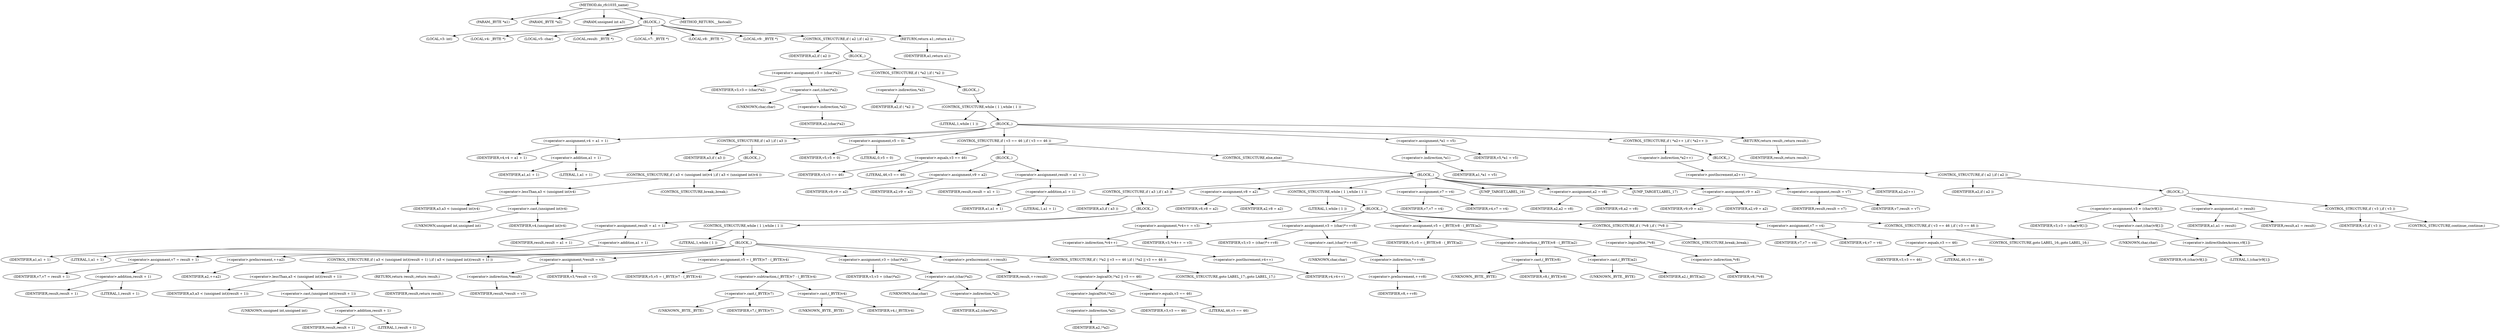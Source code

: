 digraph do_rfc1035_name {  
"1000108" [label = "(METHOD,do_rfc1035_name)" ]
"1000109" [label = "(PARAM,_BYTE *a1)" ]
"1000110" [label = "(PARAM,_BYTE *a2)" ]
"1000111" [label = "(PARAM,unsigned int a3)" ]
"1000112" [label = "(BLOCK,,)" ]
"1000113" [label = "(LOCAL,v3: int)" ]
"1000114" [label = "(LOCAL,v4: _BYTE *)" ]
"1000115" [label = "(LOCAL,v5: char)" ]
"1000116" [label = "(LOCAL,result: _BYTE *)" ]
"1000117" [label = "(LOCAL,v7: _BYTE *)" ]
"1000118" [label = "(LOCAL,v8: _BYTE *)" ]
"1000119" [label = "(LOCAL,v9: _BYTE *)" ]
"1000120" [label = "(CONTROL_STRUCTURE,if ( a2 ),if ( a2 ))" ]
"1000121" [label = "(IDENTIFIER,a2,if ( a2 ))" ]
"1000122" [label = "(BLOCK,,)" ]
"1000123" [label = "(<operator>.assignment,v3 = (char)*a2)" ]
"1000124" [label = "(IDENTIFIER,v3,v3 = (char)*a2)" ]
"1000125" [label = "(<operator>.cast,(char)*a2)" ]
"1000126" [label = "(UNKNOWN,char,char)" ]
"1000127" [label = "(<operator>.indirection,*a2)" ]
"1000128" [label = "(IDENTIFIER,a2,(char)*a2)" ]
"1000129" [label = "(CONTROL_STRUCTURE,if ( *a2 ),if ( *a2 ))" ]
"1000130" [label = "(<operator>.indirection,*a2)" ]
"1000131" [label = "(IDENTIFIER,a2,if ( *a2 ))" ]
"1000132" [label = "(BLOCK,,)" ]
"1000133" [label = "(CONTROL_STRUCTURE,while ( 1 ),while ( 1 ))" ]
"1000134" [label = "(LITERAL,1,while ( 1 ))" ]
"1000135" [label = "(BLOCK,,)" ]
"1000136" [label = "(<operator>.assignment,v4 = a1 + 1)" ]
"1000137" [label = "(IDENTIFIER,v4,v4 = a1 + 1)" ]
"1000138" [label = "(<operator>.addition,a1 + 1)" ]
"1000139" [label = "(IDENTIFIER,a1,a1 + 1)" ]
"1000140" [label = "(LITERAL,1,a1 + 1)" ]
"1000141" [label = "(CONTROL_STRUCTURE,if ( a3 ),if ( a3 ))" ]
"1000142" [label = "(IDENTIFIER,a3,if ( a3 ))" ]
"1000143" [label = "(BLOCK,,)" ]
"1000144" [label = "(CONTROL_STRUCTURE,if ( a3 < (unsigned int)v4 ),if ( a3 < (unsigned int)v4 ))" ]
"1000145" [label = "(<operator>.lessThan,a3 < (unsigned int)v4)" ]
"1000146" [label = "(IDENTIFIER,a3,a3 < (unsigned int)v4)" ]
"1000147" [label = "(<operator>.cast,(unsigned int)v4)" ]
"1000148" [label = "(UNKNOWN,unsigned int,unsigned int)" ]
"1000149" [label = "(IDENTIFIER,v4,(unsigned int)v4)" ]
"1000150" [label = "(CONTROL_STRUCTURE,break;,break;)" ]
"1000151" [label = "(<operator>.assignment,v5 = 0)" ]
"1000152" [label = "(IDENTIFIER,v5,v5 = 0)" ]
"1000153" [label = "(LITERAL,0,v5 = 0)" ]
"1000154" [label = "(CONTROL_STRUCTURE,if ( v3 == 46 ),if ( v3 == 46 ))" ]
"1000155" [label = "(<operator>.equals,v3 == 46)" ]
"1000156" [label = "(IDENTIFIER,v3,v3 == 46)" ]
"1000157" [label = "(LITERAL,46,v3 == 46)" ]
"1000158" [label = "(BLOCK,,)" ]
"1000159" [label = "(<operator>.assignment,v9 = a2)" ]
"1000160" [label = "(IDENTIFIER,v9,v9 = a2)" ]
"1000161" [label = "(IDENTIFIER,a2,v9 = a2)" ]
"1000162" [label = "(<operator>.assignment,result = a1 + 1)" ]
"1000163" [label = "(IDENTIFIER,result,result = a1 + 1)" ]
"1000164" [label = "(<operator>.addition,a1 + 1)" ]
"1000165" [label = "(IDENTIFIER,a1,a1 + 1)" ]
"1000166" [label = "(LITERAL,1,a1 + 1)" ]
"1000167" [label = "(CONTROL_STRUCTURE,else,else)" ]
"1000168" [label = "(BLOCK,,)" ]
"1000169" [label = "(CONTROL_STRUCTURE,if ( a3 ),if ( a3 ))" ]
"1000170" [label = "(IDENTIFIER,a3,if ( a3 ))" ]
"1000171" [label = "(BLOCK,,)" ]
"1000172" [label = "(<operator>.assignment,result = a1 + 1)" ]
"1000173" [label = "(IDENTIFIER,result,result = a1 + 1)" ]
"1000174" [label = "(<operator>.addition,a1 + 1)" ]
"1000175" [label = "(IDENTIFIER,a1,a1 + 1)" ]
"1000176" [label = "(LITERAL,1,a1 + 1)" ]
"1000177" [label = "(CONTROL_STRUCTURE,while ( 1 ),while ( 1 ))" ]
"1000178" [label = "(LITERAL,1,while ( 1 ))" ]
"1000179" [label = "(BLOCK,,)" ]
"1000180" [label = "(<operator>.assignment,v7 = result + 1)" ]
"1000181" [label = "(IDENTIFIER,v7,v7 = result + 1)" ]
"1000182" [label = "(<operator>.addition,result + 1)" ]
"1000183" [label = "(IDENTIFIER,result,result + 1)" ]
"1000184" [label = "(LITERAL,1,result + 1)" ]
"1000185" [label = "(<operator>.preIncrement,++a2)" ]
"1000186" [label = "(IDENTIFIER,a2,++a2)" ]
"1000187" [label = "(CONTROL_STRUCTURE,if ( a3 < (unsigned int)(result + 1) ),if ( a3 < (unsigned int)(result + 1) ))" ]
"1000188" [label = "(<operator>.lessThan,a3 < (unsigned int)(result + 1))" ]
"1000189" [label = "(IDENTIFIER,a3,a3 < (unsigned int)(result + 1))" ]
"1000190" [label = "(<operator>.cast,(unsigned int)(result + 1))" ]
"1000191" [label = "(UNKNOWN,unsigned int,unsigned int)" ]
"1000192" [label = "(<operator>.addition,result + 1)" ]
"1000193" [label = "(IDENTIFIER,result,result + 1)" ]
"1000194" [label = "(LITERAL,1,result + 1)" ]
"1000195" [label = "(RETURN,return result;,return result;)" ]
"1000196" [label = "(IDENTIFIER,result,return result;)" ]
"1000197" [label = "(<operator>.assignment,*result = v3)" ]
"1000198" [label = "(<operator>.indirection,*result)" ]
"1000199" [label = "(IDENTIFIER,result,*result = v3)" ]
"1000200" [label = "(IDENTIFIER,v3,*result = v3)" ]
"1000201" [label = "(<operator>.assignment,v5 = (_BYTE)v7 - (_BYTE)v4)" ]
"1000202" [label = "(IDENTIFIER,v5,v5 = (_BYTE)v7 - (_BYTE)v4)" ]
"1000203" [label = "(<operator>.subtraction,(_BYTE)v7 - (_BYTE)v4)" ]
"1000204" [label = "(<operator>.cast,(_BYTE)v7)" ]
"1000205" [label = "(UNKNOWN,_BYTE,_BYTE)" ]
"1000206" [label = "(IDENTIFIER,v7,(_BYTE)v7)" ]
"1000207" [label = "(<operator>.cast,(_BYTE)v4)" ]
"1000208" [label = "(UNKNOWN,_BYTE,_BYTE)" ]
"1000209" [label = "(IDENTIFIER,v4,(_BYTE)v4)" ]
"1000210" [label = "(<operator>.assignment,v3 = (char)*a2)" ]
"1000211" [label = "(IDENTIFIER,v3,v3 = (char)*a2)" ]
"1000212" [label = "(<operator>.cast,(char)*a2)" ]
"1000213" [label = "(UNKNOWN,char,char)" ]
"1000214" [label = "(<operator>.indirection,*a2)" ]
"1000215" [label = "(IDENTIFIER,a2,(char)*a2)" ]
"1000216" [label = "(<operator>.preIncrement,++result)" ]
"1000217" [label = "(IDENTIFIER,result,++result)" ]
"1000218" [label = "(CONTROL_STRUCTURE,if ( !*a2 || v3 == 46 ),if ( !*a2 || v3 == 46 ))" ]
"1000219" [label = "(<operator>.logicalOr,!*a2 || v3 == 46)" ]
"1000220" [label = "(<operator>.logicalNot,!*a2)" ]
"1000221" [label = "(<operator>.indirection,*a2)" ]
"1000222" [label = "(IDENTIFIER,a2,!*a2)" ]
"1000223" [label = "(<operator>.equals,v3 == 46)" ]
"1000224" [label = "(IDENTIFIER,v3,v3 == 46)" ]
"1000225" [label = "(LITERAL,46,v3 == 46)" ]
"1000226" [label = "(CONTROL_STRUCTURE,goto LABEL_17;,goto LABEL_17;)" ]
"1000227" [label = "(<operator>.assignment,v8 = a2)" ]
"1000228" [label = "(IDENTIFIER,v8,v8 = a2)" ]
"1000229" [label = "(IDENTIFIER,a2,v8 = a2)" ]
"1000230" [label = "(CONTROL_STRUCTURE,while ( 1 ),while ( 1 ))" ]
"1000231" [label = "(LITERAL,1,while ( 1 ))" ]
"1000232" [label = "(BLOCK,,)" ]
"1000233" [label = "(<operator>.assignment,*v4++ = v3)" ]
"1000234" [label = "(<operator>.indirection,*v4++)" ]
"1000235" [label = "(<operator>.postIncrement,v4++)" ]
"1000236" [label = "(IDENTIFIER,v4,v4++)" ]
"1000237" [label = "(IDENTIFIER,v3,*v4++ = v3)" ]
"1000238" [label = "(<operator>.assignment,v3 = (char)*++v8)" ]
"1000239" [label = "(IDENTIFIER,v3,v3 = (char)*++v8)" ]
"1000240" [label = "(<operator>.cast,(char)*++v8)" ]
"1000241" [label = "(UNKNOWN,char,char)" ]
"1000242" [label = "(<operator>.indirection,*++v8)" ]
"1000243" [label = "(<operator>.preIncrement,++v8)" ]
"1000244" [label = "(IDENTIFIER,v8,++v8)" ]
"1000245" [label = "(<operator>.assignment,v5 = (_BYTE)v8 - (_BYTE)a2)" ]
"1000246" [label = "(IDENTIFIER,v5,v5 = (_BYTE)v8 - (_BYTE)a2)" ]
"1000247" [label = "(<operator>.subtraction,(_BYTE)v8 - (_BYTE)a2)" ]
"1000248" [label = "(<operator>.cast,(_BYTE)v8)" ]
"1000249" [label = "(UNKNOWN,_BYTE,_BYTE)" ]
"1000250" [label = "(IDENTIFIER,v8,(_BYTE)v8)" ]
"1000251" [label = "(<operator>.cast,(_BYTE)a2)" ]
"1000252" [label = "(UNKNOWN,_BYTE,_BYTE)" ]
"1000253" [label = "(IDENTIFIER,a2,(_BYTE)a2)" ]
"1000254" [label = "(CONTROL_STRUCTURE,if ( !*v8 ),if ( !*v8 ))" ]
"1000255" [label = "(<operator>.logicalNot,!*v8)" ]
"1000256" [label = "(<operator>.indirection,*v8)" ]
"1000257" [label = "(IDENTIFIER,v8,!*v8)" ]
"1000258" [label = "(CONTROL_STRUCTURE,break;,break;)" ]
"1000259" [label = "(<operator>.assignment,v7 = v4)" ]
"1000260" [label = "(IDENTIFIER,v7,v7 = v4)" ]
"1000261" [label = "(IDENTIFIER,v4,v7 = v4)" ]
"1000262" [label = "(CONTROL_STRUCTURE,if ( v3 == 46 ),if ( v3 == 46 ))" ]
"1000263" [label = "(<operator>.equals,v3 == 46)" ]
"1000264" [label = "(IDENTIFIER,v3,v3 == 46)" ]
"1000265" [label = "(LITERAL,46,v3 == 46)" ]
"1000266" [label = "(CONTROL_STRUCTURE,goto LABEL_16;,goto LABEL_16;)" ]
"1000267" [label = "(<operator>.assignment,v7 = v4)" ]
"1000268" [label = "(IDENTIFIER,v7,v7 = v4)" ]
"1000269" [label = "(IDENTIFIER,v4,v7 = v4)" ]
"1000270" [label = "(JUMP_TARGET,LABEL_16)" ]
"1000271" [label = "(<operator>.assignment,a2 = v8)" ]
"1000272" [label = "(IDENTIFIER,a2,a2 = v8)" ]
"1000273" [label = "(IDENTIFIER,v8,a2 = v8)" ]
"1000274" [label = "(JUMP_TARGET,LABEL_17)" ]
"1000275" [label = "(<operator>.assignment,v9 = a2)" ]
"1000276" [label = "(IDENTIFIER,v9,v9 = a2)" ]
"1000277" [label = "(IDENTIFIER,a2,v9 = a2)" ]
"1000278" [label = "(<operator>.assignment,result = v7)" ]
"1000279" [label = "(IDENTIFIER,result,result = v7)" ]
"1000280" [label = "(IDENTIFIER,v7,result = v7)" ]
"1000281" [label = "(<operator>.assignment,*a1 = v5)" ]
"1000282" [label = "(<operator>.indirection,*a1)" ]
"1000283" [label = "(IDENTIFIER,a1,*a1 = v5)" ]
"1000284" [label = "(IDENTIFIER,v5,*a1 = v5)" ]
"1000285" [label = "(CONTROL_STRUCTURE,if ( *a2++ ),if ( *a2++ ))" ]
"1000286" [label = "(<operator>.indirection,*a2++)" ]
"1000287" [label = "(<operator>.postIncrement,a2++)" ]
"1000288" [label = "(IDENTIFIER,a2,a2++)" ]
"1000289" [label = "(BLOCK,,)" ]
"1000290" [label = "(CONTROL_STRUCTURE,if ( a2 ),if ( a2 ))" ]
"1000291" [label = "(IDENTIFIER,a2,if ( a2 ))" ]
"1000292" [label = "(BLOCK,,)" ]
"1000293" [label = "(<operator>.assignment,v3 = (char)v9[1])" ]
"1000294" [label = "(IDENTIFIER,v3,v3 = (char)v9[1])" ]
"1000295" [label = "(<operator>.cast,(char)v9[1])" ]
"1000296" [label = "(UNKNOWN,char,char)" ]
"1000297" [label = "(<operator>.indirectIndexAccess,v9[1])" ]
"1000298" [label = "(IDENTIFIER,v9,(char)v9[1])" ]
"1000299" [label = "(LITERAL,1,(char)v9[1])" ]
"1000300" [label = "(<operator>.assignment,a1 = result)" ]
"1000301" [label = "(IDENTIFIER,a1,a1 = result)" ]
"1000302" [label = "(IDENTIFIER,result,a1 = result)" ]
"1000303" [label = "(CONTROL_STRUCTURE,if ( v3 ),if ( v3 ))" ]
"1000304" [label = "(IDENTIFIER,v3,if ( v3 ))" ]
"1000305" [label = "(CONTROL_STRUCTURE,continue;,continue;)" ]
"1000306" [label = "(RETURN,return result;,return result;)" ]
"1000307" [label = "(IDENTIFIER,result,return result;)" ]
"1000308" [label = "(RETURN,return a1;,return a1;)" ]
"1000309" [label = "(IDENTIFIER,a1,return a1;)" ]
"1000310" [label = "(METHOD_RETURN,__fastcall)" ]
  "1000108" -> "1000109" 
  "1000108" -> "1000110" 
  "1000108" -> "1000111" 
  "1000108" -> "1000112" 
  "1000108" -> "1000310" 
  "1000112" -> "1000113" 
  "1000112" -> "1000114" 
  "1000112" -> "1000115" 
  "1000112" -> "1000116" 
  "1000112" -> "1000117" 
  "1000112" -> "1000118" 
  "1000112" -> "1000119" 
  "1000112" -> "1000120" 
  "1000112" -> "1000308" 
  "1000120" -> "1000121" 
  "1000120" -> "1000122" 
  "1000122" -> "1000123" 
  "1000122" -> "1000129" 
  "1000123" -> "1000124" 
  "1000123" -> "1000125" 
  "1000125" -> "1000126" 
  "1000125" -> "1000127" 
  "1000127" -> "1000128" 
  "1000129" -> "1000130" 
  "1000129" -> "1000132" 
  "1000130" -> "1000131" 
  "1000132" -> "1000133" 
  "1000133" -> "1000134" 
  "1000133" -> "1000135" 
  "1000135" -> "1000136" 
  "1000135" -> "1000141" 
  "1000135" -> "1000151" 
  "1000135" -> "1000154" 
  "1000135" -> "1000281" 
  "1000135" -> "1000285" 
  "1000135" -> "1000306" 
  "1000136" -> "1000137" 
  "1000136" -> "1000138" 
  "1000138" -> "1000139" 
  "1000138" -> "1000140" 
  "1000141" -> "1000142" 
  "1000141" -> "1000143" 
  "1000143" -> "1000144" 
  "1000144" -> "1000145" 
  "1000144" -> "1000150" 
  "1000145" -> "1000146" 
  "1000145" -> "1000147" 
  "1000147" -> "1000148" 
  "1000147" -> "1000149" 
  "1000151" -> "1000152" 
  "1000151" -> "1000153" 
  "1000154" -> "1000155" 
  "1000154" -> "1000158" 
  "1000154" -> "1000167" 
  "1000155" -> "1000156" 
  "1000155" -> "1000157" 
  "1000158" -> "1000159" 
  "1000158" -> "1000162" 
  "1000159" -> "1000160" 
  "1000159" -> "1000161" 
  "1000162" -> "1000163" 
  "1000162" -> "1000164" 
  "1000164" -> "1000165" 
  "1000164" -> "1000166" 
  "1000167" -> "1000168" 
  "1000168" -> "1000169" 
  "1000168" -> "1000227" 
  "1000168" -> "1000230" 
  "1000168" -> "1000267" 
  "1000168" -> "1000270" 
  "1000168" -> "1000271" 
  "1000168" -> "1000274" 
  "1000168" -> "1000275" 
  "1000168" -> "1000278" 
  "1000169" -> "1000170" 
  "1000169" -> "1000171" 
  "1000171" -> "1000172" 
  "1000171" -> "1000177" 
  "1000172" -> "1000173" 
  "1000172" -> "1000174" 
  "1000174" -> "1000175" 
  "1000174" -> "1000176" 
  "1000177" -> "1000178" 
  "1000177" -> "1000179" 
  "1000179" -> "1000180" 
  "1000179" -> "1000185" 
  "1000179" -> "1000187" 
  "1000179" -> "1000197" 
  "1000179" -> "1000201" 
  "1000179" -> "1000210" 
  "1000179" -> "1000216" 
  "1000179" -> "1000218" 
  "1000180" -> "1000181" 
  "1000180" -> "1000182" 
  "1000182" -> "1000183" 
  "1000182" -> "1000184" 
  "1000185" -> "1000186" 
  "1000187" -> "1000188" 
  "1000187" -> "1000195" 
  "1000188" -> "1000189" 
  "1000188" -> "1000190" 
  "1000190" -> "1000191" 
  "1000190" -> "1000192" 
  "1000192" -> "1000193" 
  "1000192" -> "1000194" 
  "1000195" -> "1000196" 
  "1000197" -> "1000198" 
  "1000197" -> "1000200" 
  "1000198" -> "1000199" 
  "1000201" -> "1000202" 
  "1000201" -> "1000203" 
  "1000203" -> "1000204" 
  "1000203" -> "1000207" 
  "1000204" -> "1000205" 
  "1000204" -> "1000206" 
  "1000207" -> "1000208" 
  "1000207" -> "1000209" 
  "1000210" -> "1000211" 
  "1000210" -> "1000212" 
  "1000212" -> "1000213" 
  "1000212" -> "1000214" 
  "1000214" -> "1000215" 
  "1000216" -> "1000217" 
  "1000218" -> "1000219" 
  "1000218" -> "1000226" 
  "1000219" -> "1000220" 
  "1000219" -> "1000223" 
  "1000220" -> "1000221" 
  "1000221" -> "1000222" 
  "1000223" -> "1000224" 
  "1000223" -> "1000225" 
  "1000227" -> "1000228" 
  "1000227" -> "1000229" 
  "1000230" -> "1000231" 
  "1000230" -> "1000232" 
  "1000232" -> "1000233" 
  "1000232" -> "1000238" 
  "1000232" -> "1000245" 
  "1000232" -> "1000254" 
  "1000232" -> "1000259" 
  "1000232" -> "1000262" 
  "1000233" -> "1000234" 
  "1000233" -> "1000237" 
  "1000234" -> "1000235" 
  "1000235" -> "1000236" 
  "1000238" -> "1000239" 
  "1000238" -> "1000240" 
  "1000240" -> "1000241" 
  "1000240" -> "1000242" 
  "1000242" -> "1000243" 
  "1000243" -> "1000244" 
  "1000245" -> "1000246" 
  "1000245" -> "1000247" 
  "1000247" -> "1000248" 
  "1000247" -> "1000251" 
  "1000248" -> "1000249" 
  "1000248" -> "1000250" 
  "1000251" -> "1000252" 
  "1000251" -> "1000253" 
  "1000254" -> "1000255" 
  "1000254" -> "1000258" 
  "1000255" -> "1000256" 
  "1000256" -> "1000257" 
  "1000259" -> "1000260" 
  "1000259" -> "1000261" 
  "1000262" -> "1000263" 
  "1000262" -> "1000266" 
  "1000263" -> "1000264" 
  "1000263" -> "1000265" 
  "1000267" -> "1000268" 
  "1000267" -> "1000269" 
  "1000271" -> "1000272" 
  "1000271" -> "1000273" 
  "1000275" -> "1000276" 
  "1000275" -> "1000277" 
  "1000278" -> "1000279" 
  "1000278" -> "1000280" 
  "1000281" -> "1000282" 
  "1000281" -> "1000284" 
  "1000282" -> "1000283" 
  "1000285" -> "1000286" 
  "1000285" -> "1000289" 
  "1000286" -> "1000287" 
  "1000287" -> "1000288" 
  "1000289" -> "1000290" 
  "1000290" -> "1000291" 
  "1000290" -> "1000292" 
  "1000292" -> "1000293" 
  "1000292" -> "1000300" 
  "1000292" -> "1000303" 
  "1000293" -> "1000294" 
  "1000293" -> "1000295" 
  "1000295" -> "1000296" 
  "1000295" -> "1000297" 
  "1000297" -> "1000298" 
  "1000297" -> "1000299" 
  "1000300" -> "1000301" 
  "1000300" -> "1000302" 
  "1000303" -> "1000304" 
  "1000303" -> "1000305" 
  "1000306" -> "1000307" 
  "1000308" -> "1000309" 
}
